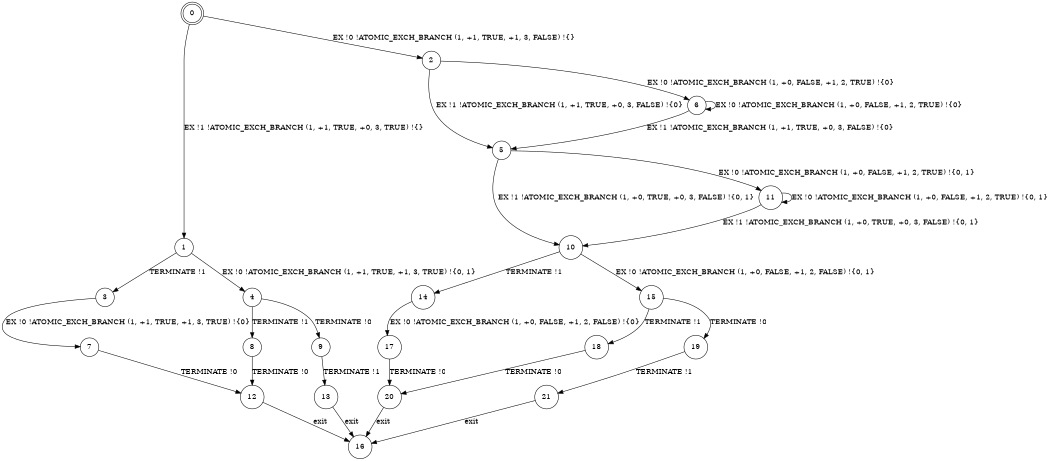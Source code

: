 digraph BCG {
size = "7, 10.5";
center = TRUE;
node [shape = circle];
0 [peripheries = 2];
0 -> 1 [label = "EX !1 !ATOMIC_EXCH_BRANCH (1, +1, TRUE, +0, 3, TRUE) !{}"];
0 -> 2 [label = "EX !0 !ATOMIC_EXCH_BRANCH (1, +1, TRUE, +1, 3, FALSE) !{}"];
1 -> 3 [label = "TERMINATE !1"];
1 -> 4 [label = "EX !0 !ATOMIC_EXCH_BRANCH (1, +1, TRUE, +1, 3, TRUE) !{0, 1}"];
2 -> 5 [label = "EX !1 !ATOMIC_EXCH_BRANCH (1, +1, TRUE, +0, 3, FALSE) !{0}"];
2 -> 6 [label = "EX !0 !ATOMIC_EXCH_BRANCH (1, +0, FALSE, +1, 2, TRUE) !{0}"];
3 -> 7 [label = "EX !0 !ATOMIC_EXCH_BRANCH (1, +1, TRUE, +1, 3, TRUE) !{0}"];
4 -> 8 [label = "TERMINATE !1"];
4 -> 9 [label = "TERMINATE !0"];
5 -> 10 [label = "EX !1 !ATOMIC_EXCH_BRANCH (1, +0, TRUE, +0, 3, FALSE) !{0, 1}"];
5 -> 11 [label = "EX !0 !ATOMIC_EXCH_BRANCH (1, +0, FALSE, +1, 2, TRUE) !{0, 1}"];
6 -> 5 [label = "EX !1 !ATOMIC_EXCH_BRANCH (1, +1, TRUE, +0, 3, FALSE) !{0}"];
6 -> 6 [label = "EX !0 !ATOMIC_EXCH_BRANCH (1, +0, FALSE, +1, 2, TRUE) !{0}"];
7 -> 12 [label = "TERMINATE !0"];
8 -> 12 [label = "TERMINATE !0"];
9 -> 13 [label = "TERMINATE !1"];
10 -> 14 [label = "TERMINATE !1"];
10 -> 15 [label = "EX !0 !ATOMIC_EXCH_BRANCH (1, +0, FALSE, +1, 2, FALSE) !{0, 1}"];
11 -> 10 [label = "EX !1 !ATOMIC_EXCH_BRANCH (1, +0, TRUE, +0, 3, FALSE) !{0, 1}"];
11 -> 11 [label = "EX !0 !ATOMIC_EXCH_BRANCH (1, +0, FALSE, +1, 2, TRUE) !{0, 1}"];
12 -> 16 [label = "exit"];
13 -> 16 [label = "exit"];
14 -> 17 [label = "EX !0 !ATOMIC_EXCH_BRANCH (1, +0, FALSE, +1, 2, FALSE) !{0}"];
15 -> 18 [label = "TERMINATE !1"];
15 -> 19 [label = "TERMINATE !0"];
17 -> 20 [label = "TERMINATE !0"];
18 -> 20 [label = "TERMINATE !0"];
19 -> 21 [label = "TERMINATE !1"];
20 -> 16 [label = "exit"];
21 -> 16 [label = "exit"];
}
